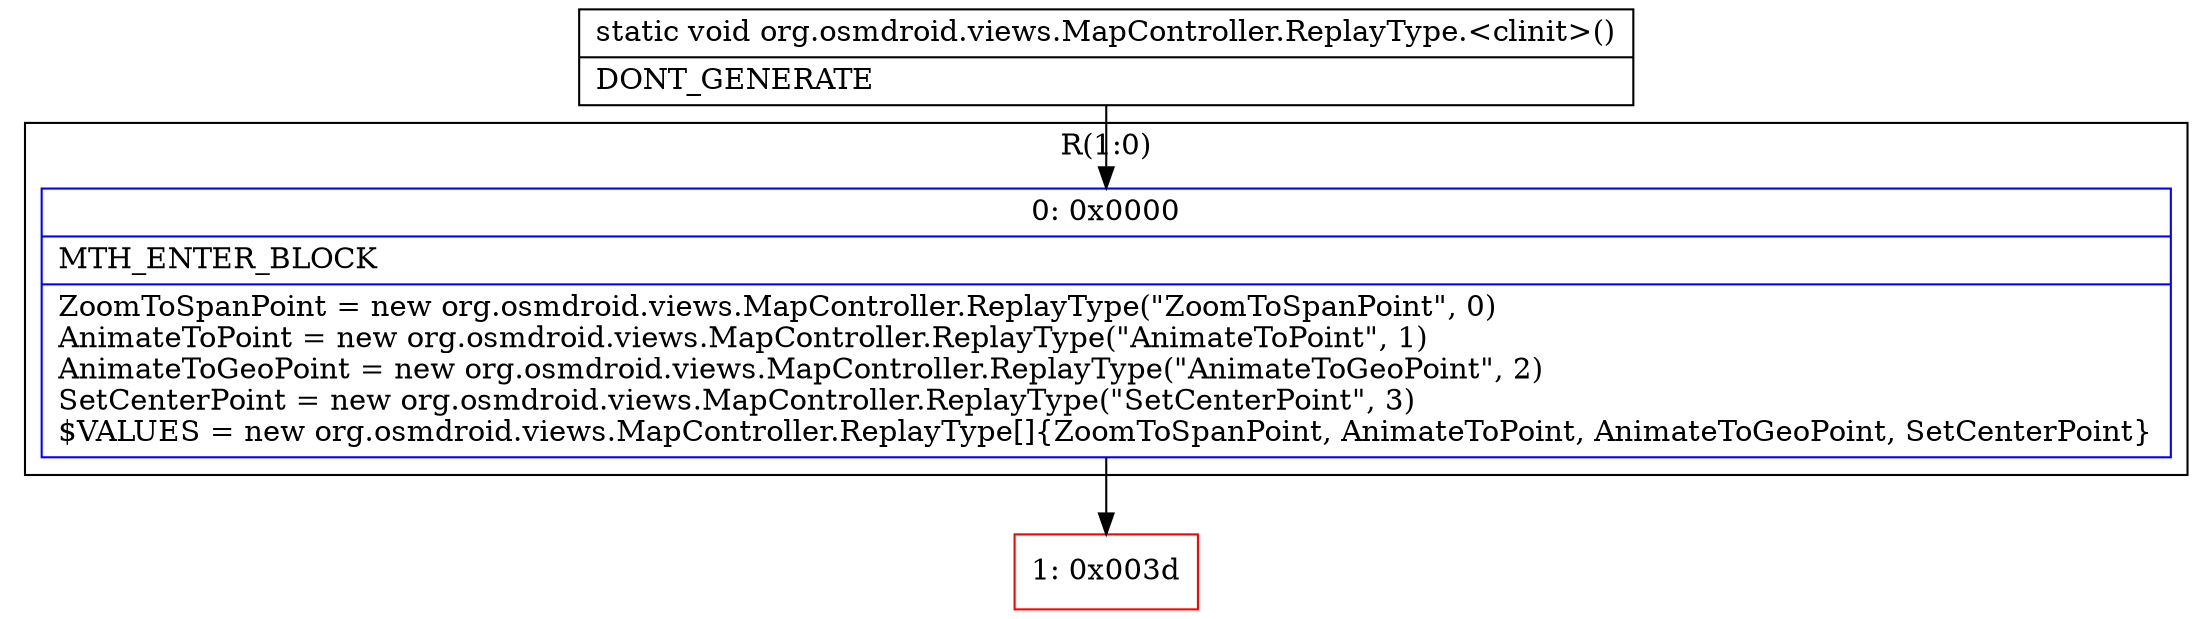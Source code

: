 digraph "CFG fororg.osmdroid.views.MapController.ReplayType.\<clinit\>()V" {
subgraph cluster_Region_107891553 {
label = "R(1:0)";
node [shape=record,color=blue];
Node_0 [shape=record,label="{0\:\ 0x0000|MTH_ENTER_BLOCK\l|ZoomToSpanPoint = new org.osmdroid.views.MapController.ReplayType(\"ZoomToSpanPoint\", 0)\lAnimateToPoint = new org.osmdroid.views.MapController.ReplayType(\"AnimateToPoint\", 1)\lAnimateToGeoPoint = new org.osmdroid.views.MapController.ReplayType(\"AnimateToGeoPoint\", 2)\lSetCenterPoint = new org.osmdroid.views.MapController.ReplayType(\"SetCenterPoint\", 3)\l$VALUES = new org.osmdroid.views.MapController.ReplayType[]\{ZoomToSpanPoint, AnimateToPoint, AnimateToGeoPoint, SetCenterPoint\}\l}"];
}
Node_1 [shape=record,color=red,label="{1\:\ 0x003d}"];
MethodNode[shape=record,label="{static void org.osmdroid.views.MapController.ReplayType.\<clinit\>()  | DONT_GENERATE\l}"];
MethodNode -> Node_0;
Node_0 -> Node_1;
}

